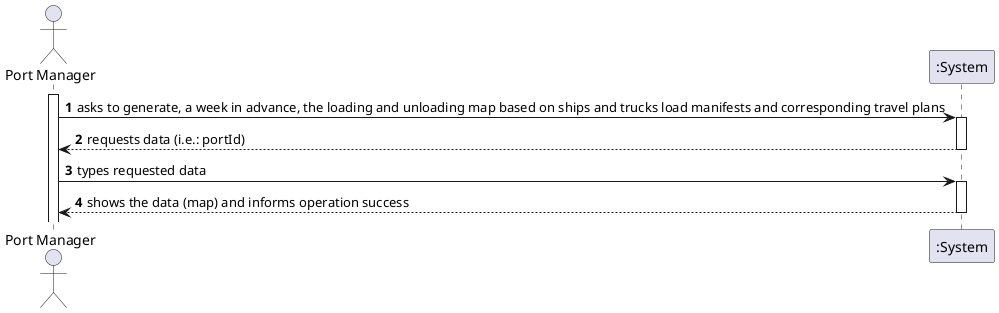 @startuml
'https://plantuml.com/sequence-diagram

autonumber
actor "Port Manager" as PM
activate PM

PM -> ":System": asks to generate, a week in advance, the loading and unloading map based on ships and trucks load manifests and corresponding travel plans
activate ":System"
":System" --> PM: requests data (i.e.: portId)
deactivate ":System"

PM -> ":System": types requested data
activate ":System"
":System" --> PM : shows the data (map) and informs operation success
deactivate ":System"

@enduml